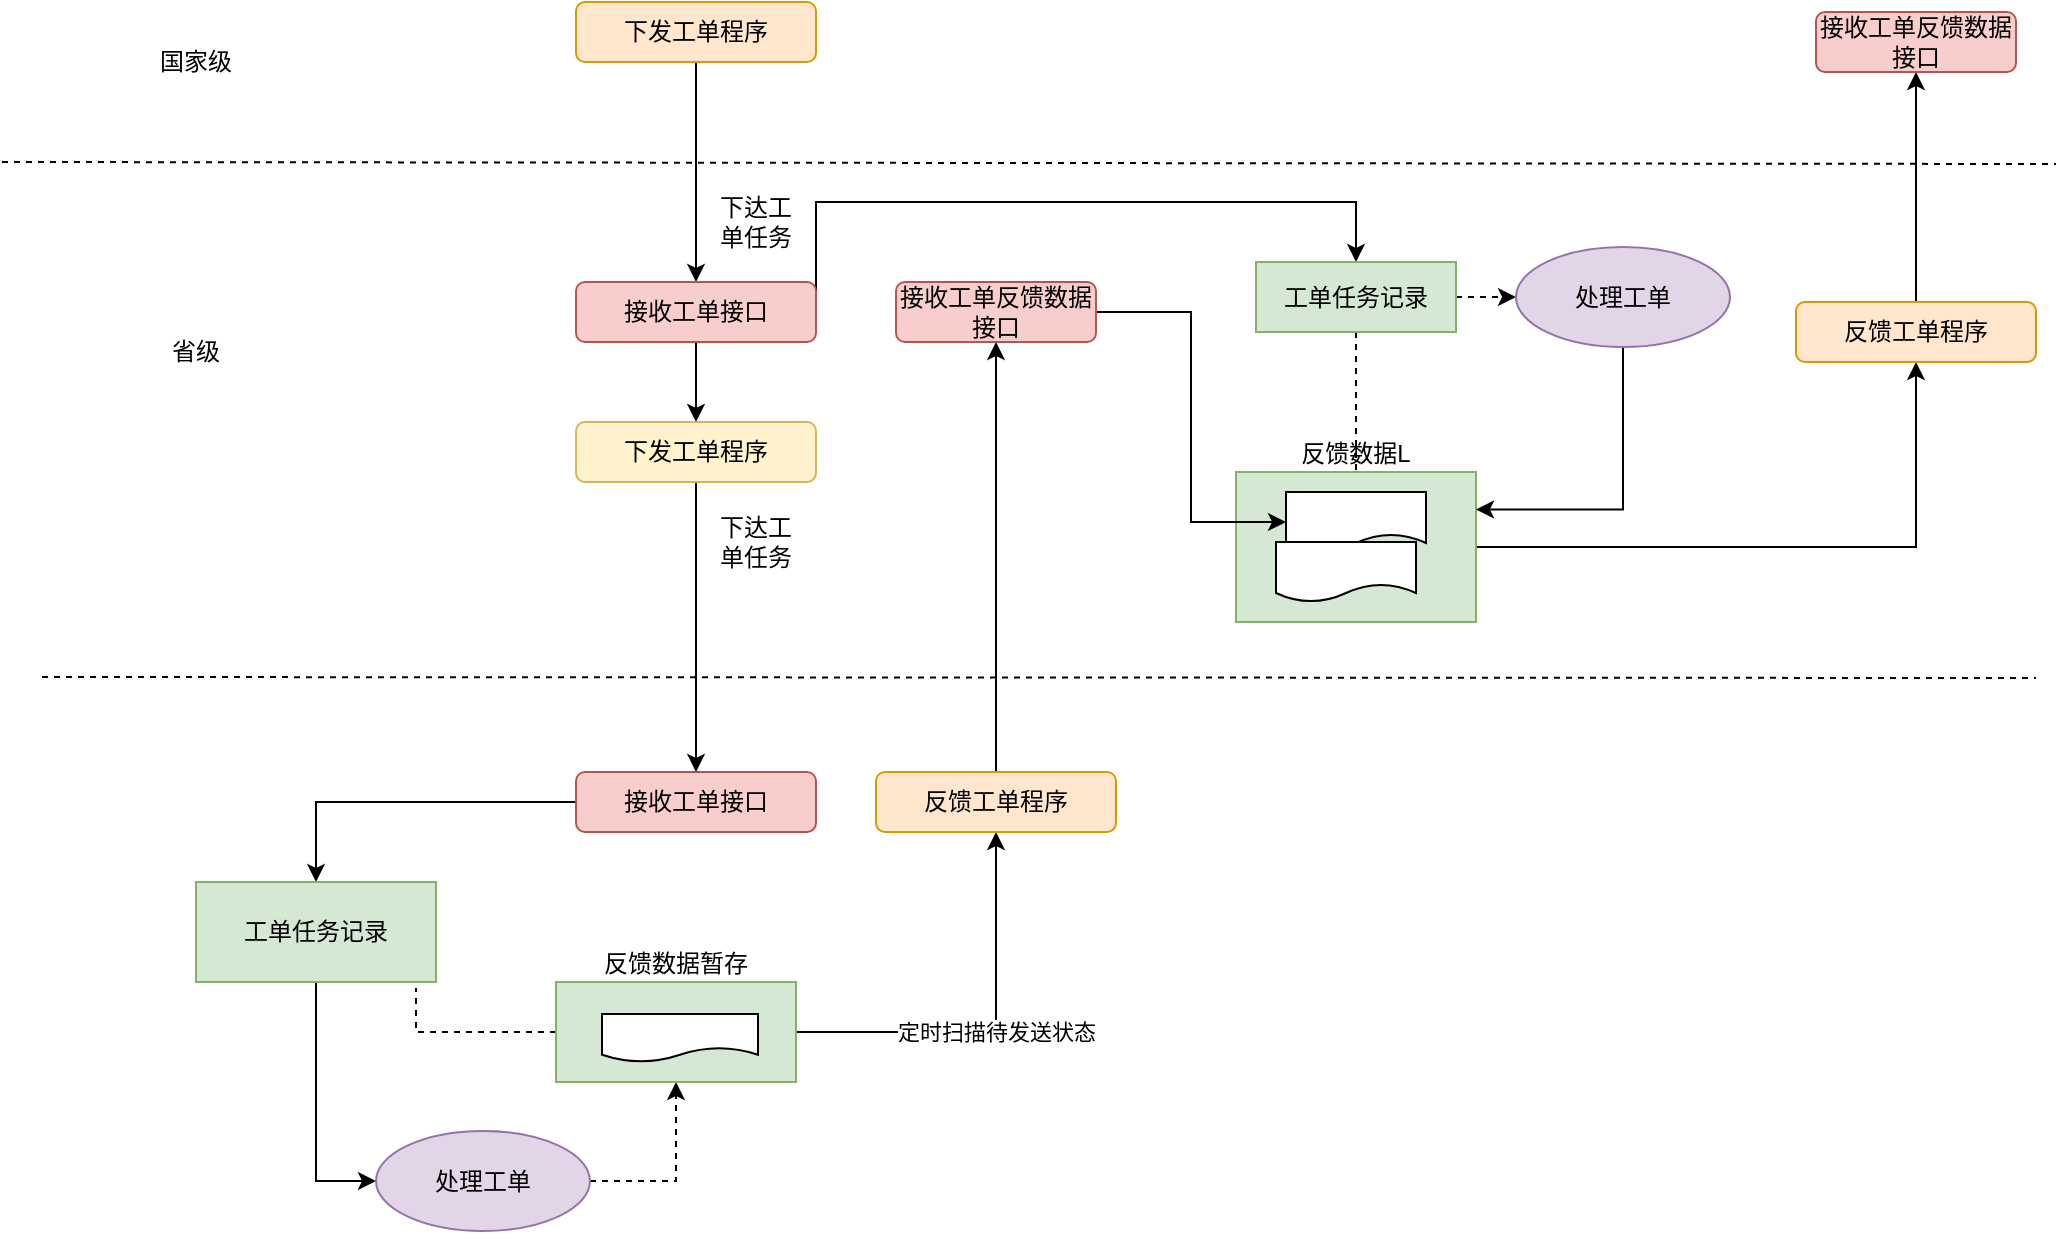 <mxfile version="10.6.7" type="github"><diagram id="_waEKA7DMJrVCuxWliLW" name="Page-1"><mxGraphModel dx="1055" dy="552" grid="1" gridSize="10" guides="1" tooltips="1" connect="1" arrows="1" fold="1" page="1" pageScale="1" pageWidth="827" pageHeight="1169" math="0" shadow="0"><root><mxCell id="0"/><mxCell id="1" parent="0"/><mxCell id="vpsxU_H-DDj7Gxnpfu28-13" style="edgeStyle=orthogonalEdgeStyle;rounded=0;orthogonalLoop=1;jettySize=auto;html=1;exitX=1;exitY=0.5;exitDx=0;exitDy=0;entryX=0.5;entryY=1;entryDx=0;entryDy=0;" parent="1" source="vpsxU_H-DDj7Gxnpfu28-11" target="vpsxU_H-DDj7Gxnpfu28-10" edge="1"><mxGeometry relative="1" as="geometry"/></mxCell><mxCell id="vpsxU_H-DDj7Gxnpfu28-11" value="反馈数据L" style="rounded=0;whiteSpace=wrap;html=1;labelPosition=center;verticalLabelPosition=top;align=center;verticalAlign=bottom;fillColor=#d5e8d4;strokeColor=#82b366;" parent="1" vertex="1"><mxGeometry x="620" y="255" width="120" height="75" as="geometry"/></mxCell><mxCell id="vpsxU_H-DDj7Gxnpfu28-4" style="edgeStyle=orthogonalEdgeStyle;rounded=0;orthogonalLoop=1;jettySize=auto;html=1;exitX=0.5;exitY=1;exitDx=0;exitDy=0;" parent="1" source="vpsxU_H-DDj7Gxnpfu28-1" target="vpsxU_H-DDj7Gxnpfu28-2" edge="1"><mxGeometry relative="1" as="geometry"/></mxCell><mxCell id="vpsxU_H-DDj7Gxnpfu28-1" value="下发工单程序" style="rounded=1;whiteSpace=wrap;html=1;fillColor=#ffe6cc;strokeColor=#d79b00;" parent="1" vertex="1"><mxGeometry x="290" y="20" width="120" height="30" as="geometry"/></mxCell><mxCell id="vpsxU_H-DDj7Gxnpfu28-30" style="edgeStyle=orthogonalEdgeStyle;rounded=0;orthogonalLoop=1;jettySize=auto;html=1;exitX=0.5;exitY=1;exitDx=0;exitDy=0;entryX=0.5;entryY=0;entryDx=0;entryDy=0;" parent="1" source="vpsxU_H-DDj7Gxnpfu28-2" target="vpsxU_H-DDj7Gxnpfu28-29" edge="1"><mxGeometry relative="1" as="geometry"/></mxCell><mxCell id="vpsxU_H-DDj7Gxnpfu28-37" style="edgeStyle=orthogonalEdgeStyle;rounded=0;orthogonalLoop=1;jettySize=auto;html=1;exitX=1;exitY=0.5;exitDx=0;exitDy=0;" parent="1" source="vpsxU_H-DDj7Gxnpfu28-2" target="vpsxU_H-DDj7Gxnpfu28-18" edge="1"><mxGeometry relative="1" as="geometry"><Array as="points"><mxPoint x="410" y="120"/><mxPoint x="680" y="120"/></Array></mxGeometry></mxCell><mxCell id="vpsxU_H-DDj7Gxnpfu28-2" value="接收工单接口" style="rounded=1;whiteSpace=wrap;html=1;fillColor=#f8cecc;strokeColor=#b85450;" parent="1" vertex="1"><mxGeometry x="290" y="160" width="120" height="30" as="geometry"/></mxCell><mxCell id="vpsxU_H-DDj7Gxnpfu28-22" style="edgeStyle=orthogonalEdgeStyle;rounded=0;orthogonalLoop=1;jettySize=auto;html=1;exitX=0;exitY=0.5;exitDx=0;exitDy=0;entryX=0.5;entryY=0;entryDx=0;entryDy=0;" parent="1" source="vpsxU_H-DDj7Gxnpfu28-3" target="vpsxU_H-DDj7Gxnpfu28-20" edge="1"><mxGeometry relative="1" as="geometry"/></mxCell><mxCell id="vpsxU_H-DDj7Gxnpfu28-3" value="接收工单接口" style="rounded=1;whiteSpace=wrap;html=1;fillColor=#f8cecc;strokeColor=#b85450;" parent="1" vertex="1"><mxGeometry x="290" y="405" width="120" height="30" as="geometry"/></mxCell><mxCell id="vpsxU_H-DDj7Gxnpfu28-9" style="edgeStyle=orthogonalEdgeStyle;rounded=0;orthogonalLoop=1;jettySize=auto;html=1;exitX=1;exitY=0.5;exitDx=0;exitDy=0;entryX=0;entryY=0.5;entryDx=0;entryDy=0;" parent="1" source="vpsxU_H-DDj7Gxnpfu28-6" target="vpsxU_H-DDj7Gxnpfu28-8" edge="1"><mxGeometry relative="1" as="geometry"/></mxCell><mxCell id="vpsxU_H-DDj7Gxnpfu28-6" value="接收工单反馈数据接口" style="rounded=1;whiteSpace=wrap;html=1;fillColor=#f8cecc;strokeColor=#b85450;" parent="1" vertex="1"><mxGeometry x="450" y="160" width="100" height="30" as="geometry"/></mxCell><mxCell id="vpsxU_H-DDj7Gxnpfu28-8" value="" style="shape=document;whiteSpace=wrap;html=1;boundedLbl=1;" parent="1" vertex="1"><mxGeometry x="645" y="265" width="70" height="30" as="geometry"/></mxCell><mxCell id="vpsxU_H-DDj7Gxnpfu28-33" style="edgeStyle=orthogonalEdgeStyle;rounded=0;orthogonalLoop=1;jettySize=auto;html=1;exitX=0.5;exitY=0;exitDx=0;exitDy=0;" parent="1" source="vpsxU_H-DDj7Gxnpfu28-10" target="vpsxU_H-DDj7Gxnpfu28-32" edge="1"><mxGeometry relative="1" as="geometry"/></mxCell><mxCell id="vpsxU_H-DDj7Gxnpfu28-10" value="反馈工单程序" style="rounded=1;whiteSpace=wrap;html=1;fillColor=#ffe6cc;strokeColor=#d79b00;" parent="1" vertex="1"><mxGeometry x="900" y="170" width="120" height="30" as="geometry"/></mxCell><mxCell id="vpsxU_H-DDj7Gxnpfu28-12" value="" style="shape=document;whiteSpace=wrap;html=1;boundedLbl=1;" parent="1" vertex="1"><mxGeometry x="640" y="290" width="70" height="30" as="geometry"/></mxCell><mxCell id="vpsxU_H-DDj7Gxnpfu28-14" value="下达工单任务" style="text;html=1;strokeColor=none;fillColor=none;align=center;verticalAlign=middle;whiteSpace=wrap;rounded=0;" parent="1" vertex="1"><mxGeometry x="360" y="120" width="40" height="20" as="geometry"/></mxCell><mxCell id="vpsxU_H-DDj7Gxnpfu28-15" value="下达工单任务" style="text;html=1;strokeColor=none;fillColor=none;align=center;verticalAlign=middle;whiteSpace=wrap;rounded=0;" parent="1" vertex="1"><mxGeometry x="360" y="280" width="40" height="20" as="geometry"/></mxCell><mxCell id="vpsxU_H-DDj7Gxnpfu28-39" style="edgeStyle=orthogonalEdgeStyle;rounded=0;orthogonalLoop=1;jettySize=auto;html=1;exitX=0.5;exitY=1;exitDx=0;exitDy=0;entryX=0.5;entryY=0;entryDx=0;entryDy=0;endArrow=none;endFill=0;dashed=1;" parent="1" source="vpsxU_H-DDj7Gxnpfu28-18" target="vpsxU_H-DDj7Gxnpfu28-11" edge="1"><mxGeometry relative="1" as="geometry"/></mxCell><mxCell id="vpsxU_H-DDj7Gxnpfu28-48" style="edgeStyle=orthogonalEdgeStyle;rounded=0;orthogonalLoop=1;jettySize=auto;html=1;exitX=1;exitY=0.5;exitDx=0;exitDy=0;entryX=0;entryY=0.5;entryDx=0;entryDy=0;dashed=1;endArrow=classic;endFill=1;" parent="1" source="vpsxU_H-DDj7Gxnpfu28-18" target="vpsxU_H-DDj7Gxnpfu28-47" edge="1"><mxGeometry relative="1" as="geometry"/></mxCell><mxCell id="vpsxU_H-DDj7Gxnpfu28-18" value="工单任务记录" style="rounded=0;whiteSpace=wrap;html=1;fillColor=#d5e8d4;strokeColor=#82b366;" parent="1" vertex="1"><mxGeometry x="630" y="150" width="100" height="35" as="geometry"/></mxCell><mxCell id="vpsxU_H-DDj7Gxnpfu28-23" style="edgeStyle=orthogonalEdgeStyle;rounded=0;orthogonalLoop=1;jettySize=auto;html=1;exitX=0.5;exitY=1;exitDx=0;exitDy=0;entryX=0;entryY=0.5;entryDx=0;entryDy=0;" parent="1" source="vpsxU_H-DDj7Gxnpfu28-20" target="vpsxU_H-DDj7Gxnpfu28-21" edge="1"><mxGeometry relative="1" as="geometry"/></mxCell><mxCell id="vpsxU_H-DDj7Gxnpfu28-27" value="定时扫描待发送状态" style="edgeStyle=orthogonalEdgeStyle;rounded=0;orthogonalLoop=1;jettySize=auto;html=1;exitX=1;exitY=0.5;exitDx=0;exitDy=0;entryX=0.5;entryY=1;entryDx=0;entryDy=0;" parent="1" source="vpsxU_H-DDj7Gxnpfu28-40" target="vpsxU_H-DDj7Gxnpfu28-24" edge="1"><mxGeometry relative="1" as="geometry"/></mxCell><mxCell id="vpsxU_H-DDj7Gxnpfu28-20" value="工单任务记录" style="rounded=0;whiteSpace=wrap;html=1;fillColor=#d5e8d4;strokeColor=#82b366;" parent="1" vertex="1"><mxGeometry x="100" y="460" width="120" height="50" as="geometry"/></mxCell><mxCell id="vpsxU_H-DDj7Gxnpfu28-46" style="edgeStyle=orthogonalEdgeStyle;rounded=0;orthogonalLoop=1;jettySize=auto;html=1;exitX=1;exitY=0.5;exitDx=0;exitDy=0;entryX=0.5;entryY=1;entryDx=0;entryDy=0;dashed=1;endArrow=classic;endFill=1;" parent="1" source="vpsxU_H-DDj7Gxnpfu28-21" target="vpsxU_H-DDj7Gxnpfu28-40" edge="1"><mxGeometry relative="1" as="geometry"/></mxCell><mxCell id="vpsxU_H-DDj7Gxnpfu28-21" value="处理工单" style="ellipse;whiteSpace=wrap;html=1;fillColor=#e1d5e7;strokeColor=#9673a6;" parent="1" vertex="1"><mxGeometry x="190" y="584.5" width="107" height="50" as="geometry"/></mxCell><mxCell id="vpsxU_H-DDj7Gxnpfu28-26" style="edgeStyle=orthogonalEdgeStyle;rounded=0;orthogonalLoop=1;jettySize=auto;html=1;exitX=0.5;exitY=0;exitDx=0;exitDy=0;entryX=0.5;entryY=1;entryDx=0;entryDy=0;" parent="1" source="vpsxU_H-DDj7Gxnpfu28-24" target="vpsxU_H-DDj7Gxnpfu28-6" edge="1"><mxGeometry relative="1" as="geometry"/></mxCell><mxCell id="vpsxU_H-DDj7Gxnpfu28-24" value="反馈工单程序" style="rounded=1;whiteSpace=wrap;html=1;fillColor=#ffe6cc;strokeColor=#d79b00;" parent="1" vertex="1"><mxGeometry x="440" y="405" width="120" height="30" as="geometry"/></mxCell><mxCell id="vpsxU_H-DDj7Gxnpfu28-31" style="edgeStyle=orthogonalEdgeStyle;rounded=0;orthogonalLoop=1;jettySize=auto;html=1;exitX=0.5;exitY=1;exitDx=0;exitDy=0;" parent="1" source="vpsxU_H-DDj7Gxnpfu28-29" target="vpsxU_H-DDj7Gxnpfu28-3" edge="1"><mxGeometry relative="1" as="geometry"/></mxCell><mxCell id="vpsxU_H-DDj7Gxnpfu28-29" value="下发工单程序" style="rounded=1;whiteSpace=wrap;html=1;fillColor=#fff2cc;strokeColor=#d6b656;" parent="1" vertex="1"><mxGeometry x="290" y="230" width="120" height="30" as="geometry"/></mxCell><mxCell id="vpsxU_H-DDj7Gxnpfu28-32" value="接收工单反馈数据接口" style="rounded=1;whiteSpace=wrap;html=1;fillColor=#f8cecc;strokeColor=#b85450;" parent="1" vertex="1"><mxGeometry x="910" y="25" width="100" height="30" as="geometry"/></mxCell><mxCell id="vpsxU_H-DDj7Gxnpfu28-35" value="" style="endArrow=none;dashed=1;html=1;" parent="1" edge="1"><mxGeometry width="50" height="50" relative="1" as="geometry"><mxPoint x="23" y="357.5" as="sourcePoint"/><mxPoint x="1020" y="358" as="targetPoint"/></mxGeometry></mxCell><mxCell id="vpsxU_H-DDj7Gxnpfu28-36" value="" style="endArrow=none;dashed=1;html=1;" parent="1" edge="1"><mxGeometry width="50" height="50" relative="1" as="geometry"><mxPoint x="3" y="100" as="sourcePoint"/><mxPoint x="1030" y="101" as="targetPoint"/></mxGeometry></mxCell><mxCell id="vpsxU_H-DDj7Gxnpfu28-45" style="edgeStyle=orthogonalEdgeStyle;rounded=0;orthogonalLoop=1;jettySize=auto;html=1;exitX=0;exitY=0.5;exitDx=0;exitDy=0;endArrow=none;endFill=0;dashed=1;" parent="1" source="vpsxU_H-DDj7Gxnpfu28-40" edge="1"><mxGeometry relative="1" as="geometry"><mxPoint x="210" y="513" as="targetPoint"/><Array as="points"><mxPoint x="210" y="535"/></Array></mxGeometry></mxCell><mxCell id="vpsxU_H-DDj7Gxnpfu28-40" value="反馈数据暂存" style="rounded=0;whiteSpace=wrap;html=1;labelPosition=center;verticalLabelPosition=top;align=center;verticalAlign=bottom;fillColor=#d5e8d4;strokeColor=#82b366;" parent="1" vertex="1"><mxGeometry x="280" y="510" width="120" height="50" as="geometry"/></mxCell><mxCell id="vpsxU_H-DDj7Gxnpfu28-43" value="" style="shape=document;whiteSpace=wrap;html=1;boundedLbl=1;" parent="1" vertex="1"><mxGeometry x="303" y="526" width="78" height="24" as="geometry"/></mxCell><mxCell id="vpsxU_H-DDj7Gxnpfu28-49" style="edgeStyle=orthogonalEdgeStyle;rounded=0;orthogonalLoop=1;jettySize=auto;html=1;exitX=0.5;exitY=1;exitDx=0;exitDy=0;entryX=1;entryY=0.25;entryDx=0;entryDy=0;endArrow=classic;endFill=1;" parent="1" source="vpsxU_H-DDj7Gxnpfu28-47" target="vpsxU_H-DDj7Gxnpfu28-11" edge="1"><mxGeometry relative="1" as="geometry"/></mxCell><mxCell id="vpsxU_H-DDj7Gxnpfu28-47" value="处理工单" style="ellipse;whiteSpace=wrap;html=1;fillColor=#e1d5e7;strokeColor=#9673a6;" parent="1" vertex="1"><mxGeometry x="760" y="142.5" width="107" height="50" as="geometry"/></mxCell><mxCell id="XMd26_YC1vWQoLWniT9r-1" value="国家级" style="text;html=1;strokeColor=none;fillColor=none;align=center;verticalAlign=middle;whiteSpace=wrap;rounded=0;" vertex="1" parent="1"><mxGeometry x="80" y="40" width="40" height="20" as="geometry"/></mxCell><mxCell id="XMd26_YC1vWQoLWniT9r-4" value="省级" style="text;html=1;strokeColor=none;fillColor=none;align=center;verticalAlign=middle;whiteSpace=wrap;rounded=0;" vertex="1" parent="1"><mxGeometry x="80" y="185" width="40" height="20" as="geometry"/></mxCell></root></mxGraphModel></diagram></mxfile>